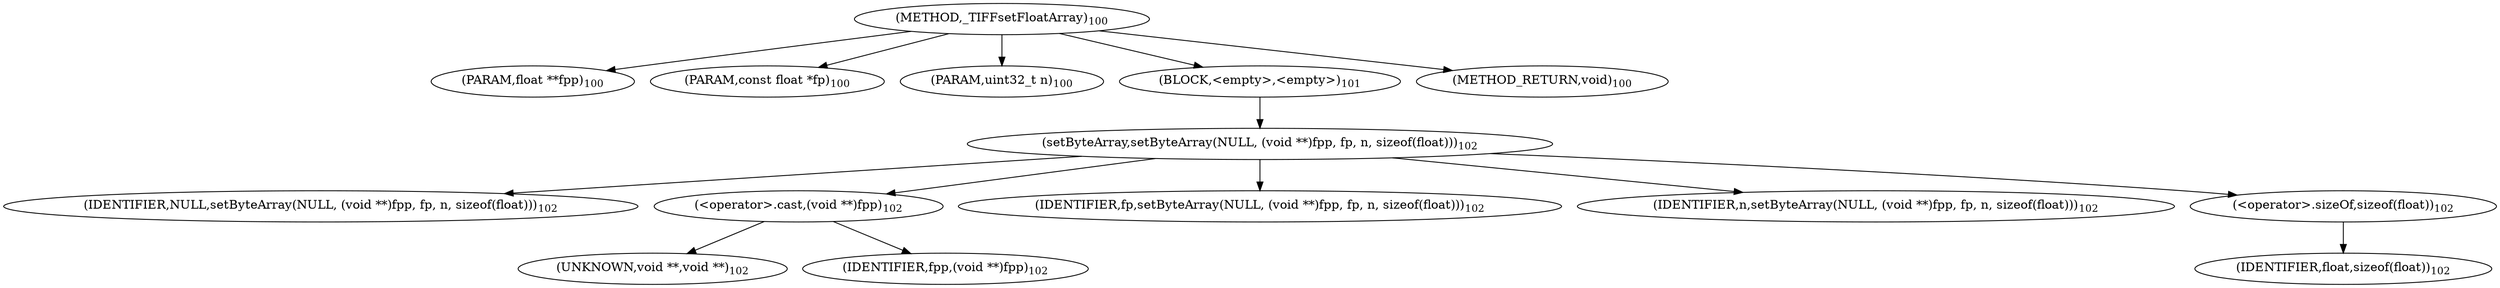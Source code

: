 digraph "_TIFFsetFloatArray" {  
"39830" [label = <(METHOD,_TIFFsetFloatArray)<SUB>100</SUB>> ]
"39831" [label = <(PARAM,float **fpp)<SUB>100</SUB>> ]
"39832" [label = <(PARAM,const float *fp)<SUB>100</SUB>> ]
"39833" [label = <(PARAM,uint32_t n)<SUB>100</SUB>> ]
"39834" [label = <(BLOCK,&lt;empty&gt;,&lt;empty&gt;)<SUB>101</SUB>> ]
"39835" [label = <(setByteArray,setByteArray(NULL, (void **)fpp, fp, n, sizeof(float)))<SUB>102</SUB>> ]
"39836" [label = <(IDENTIFIER,NULL,setByteArray(NULL, (void **)fpp, fp, n, sizeof(float)))<SUB>102</SUB>> ]
"39837" [label = <(&lt;operator&gt;.cast,(void **)fpp)<SUB>102</SUB>> ]
"39838" [label = <(UNKNOWN,void **,void **)<SUB>102</SUB>> ]
"39839" [label = <(IDENTIFIER,fpp,(void **)fpp)<SUB>102</SUB>> ]
"39840" [label = <(IDENTIFIER,fp,setByteArray(NULL, (void **)fpp, fp, n, sizeof(float)))<SUB>102</SUB>> ]
"39841" [label = <(IDENTIFIER,n,setByteArray(NULL, (void **)fpp, fp, n, sizeof(float)))<SUB>102</SUB>> ]
"39842" [label = <(&lt;operator&gt;.sizeOf,sizeof(float))<SUB>102</SUB>> ]
"39843" [label = <(IDENTIFIER,float,sizeof(float))<SUB>102</SUB>> ]
"39844" [label = <(METHOD_RETURN,void)<SUB>100</SUB>> ]
  "39830" -> "39831" 
  "39830" -> "39832" 
  "39830" -> "39833" 
  "39830" -> "39834" 
  "39830" -> "39844" 
  "39834" -> "39835" 
  "39835" -> "39836" 
  "39835" -> "39837" 
  "39835" -> "39840" 
  "39835" -> "39841" 
  "39835" -> "39842" 
  "39837" -> "39838" 
  "39837" -> "39839" 
  "39842" -> "39843" 
}
